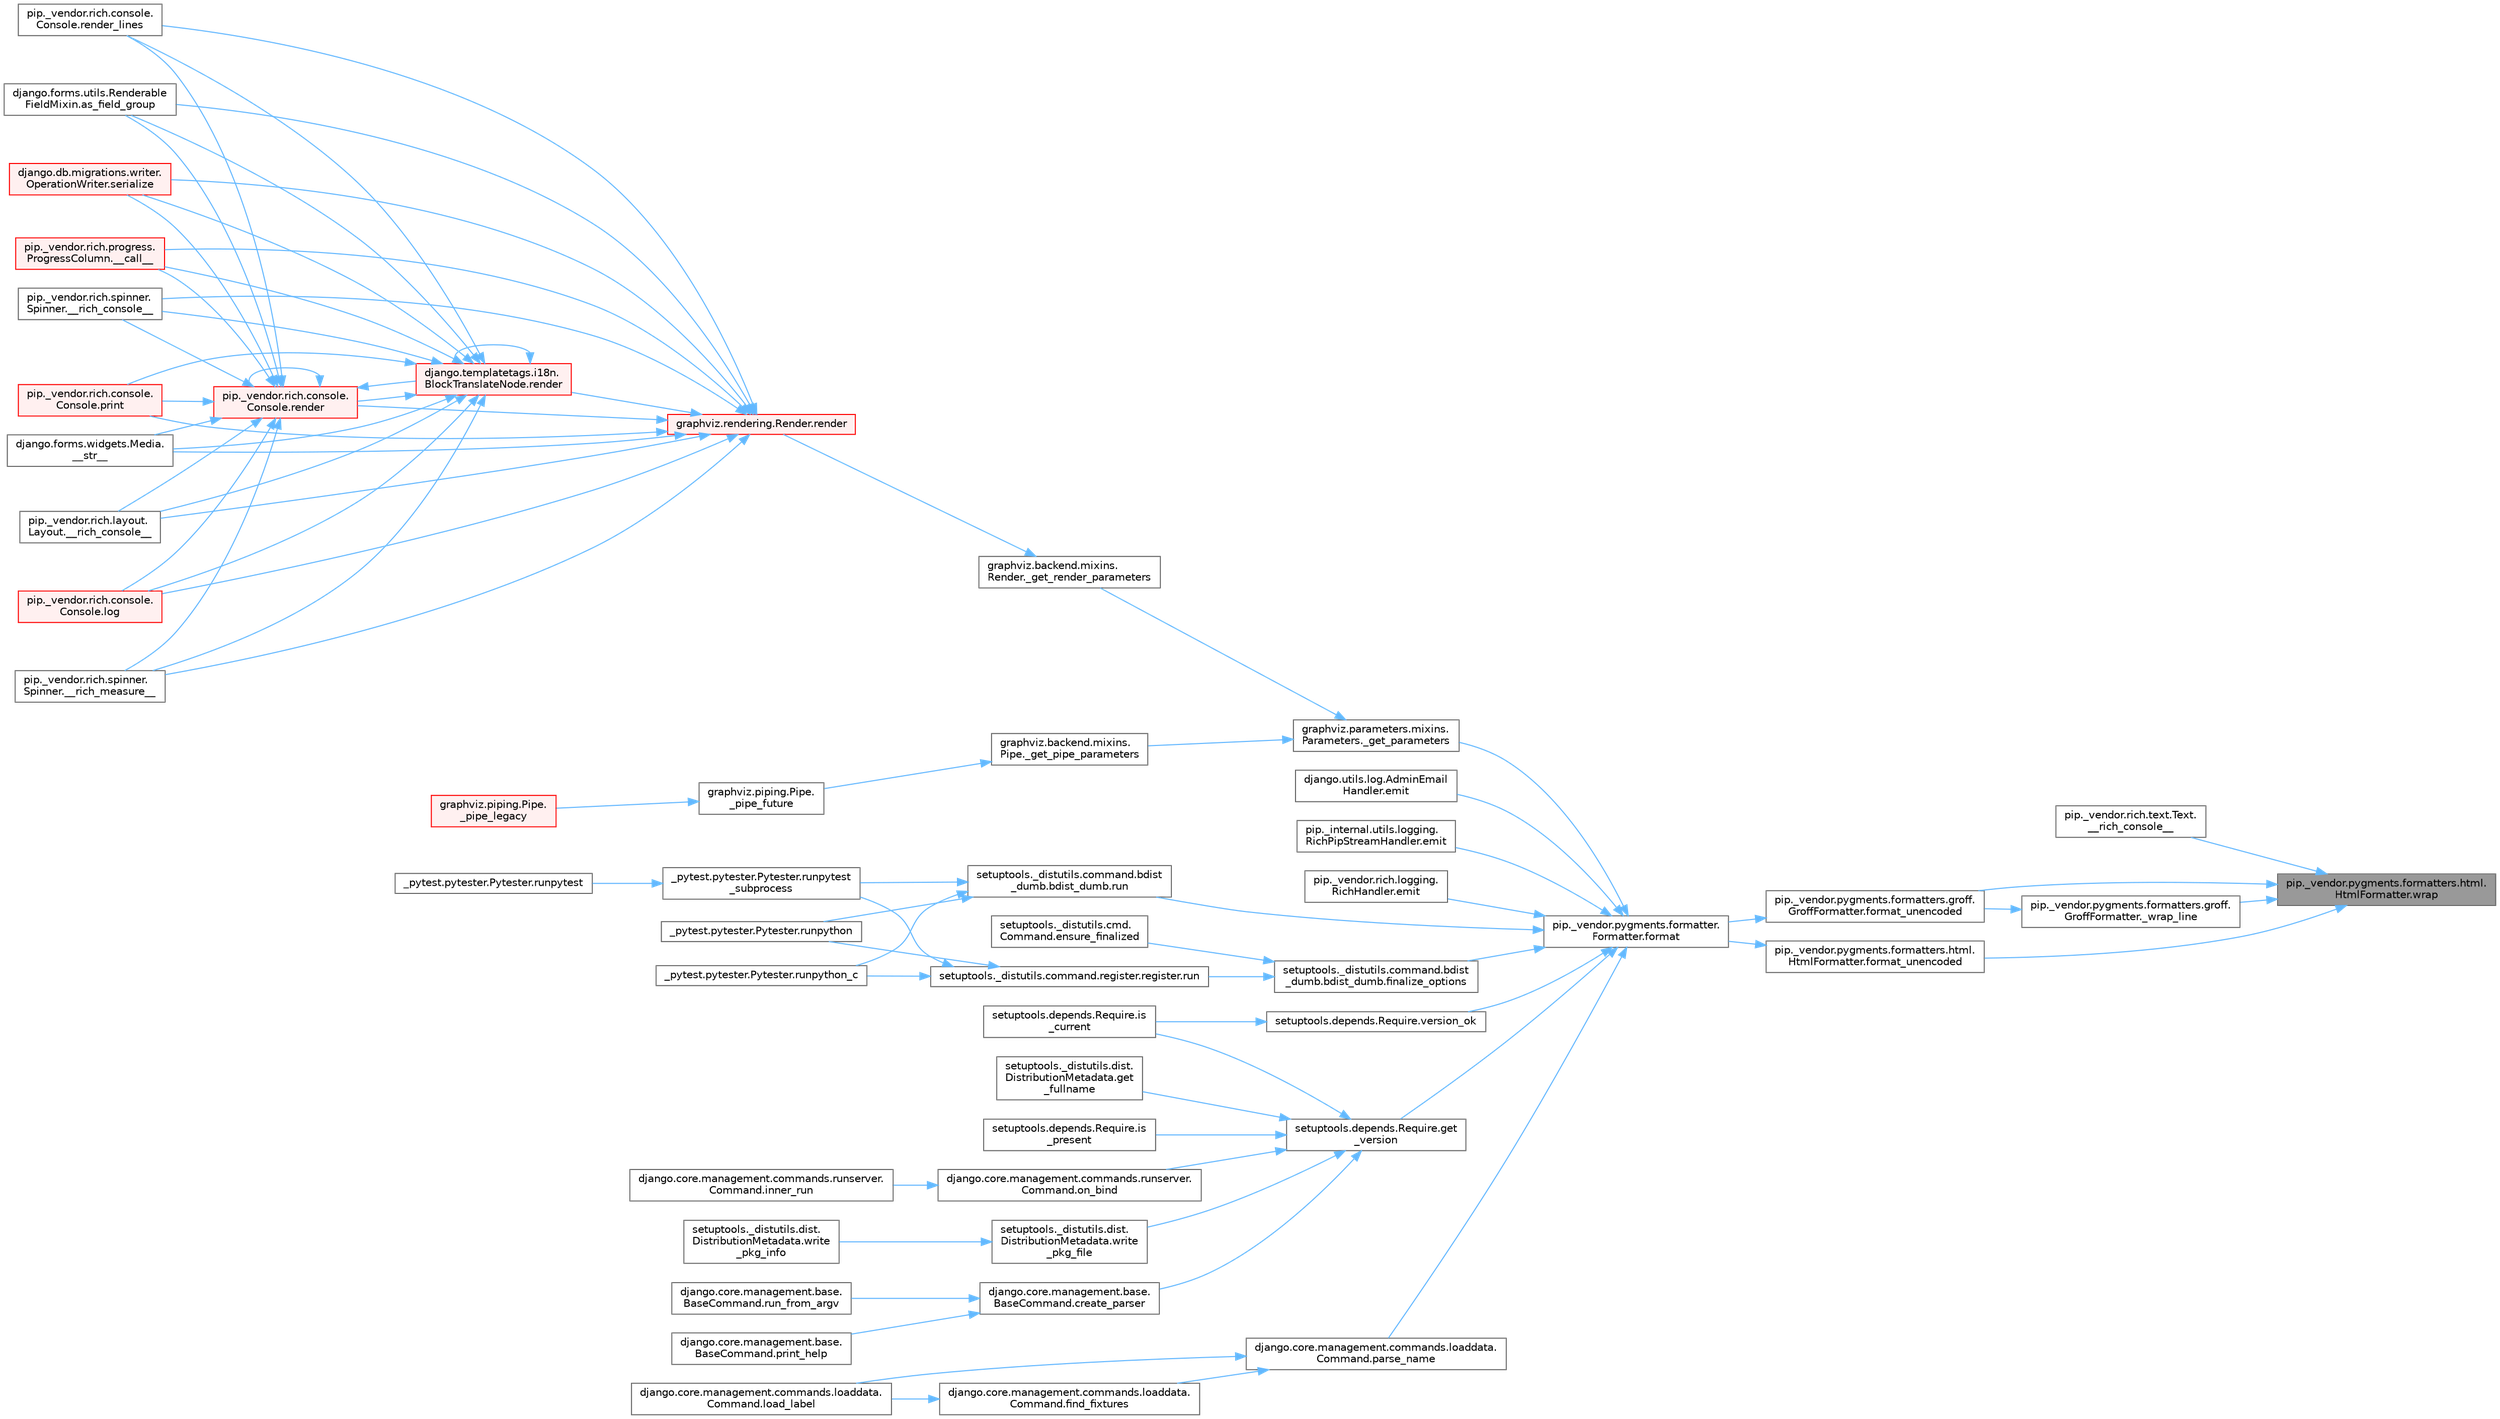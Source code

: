 digraph "pip._vendor.pygments.formatters.html.HtmlFormatter.wrap"
{
 // LATEX_PDF_SIZE
  bgcolor="transparent";
  edge [fontname=Helvetica,fontsize=10,labelfontname=Helvetica,labelfontsize=10];
  node [fontname=Helvetica,fontsize=10,shape=box,height=0.2,width=0.4];
  rankdir="RL";
  Node1 [id="Node000001",label="pip._vendor.pygments.formatters.html.\lHtmlFormatter.wrap",height=0.2,width=0.4,color="gray40", fillcolor="grey60", style="filled", fontcolor="black",tooltip=" "];
  Node1 -> Node2 [id="edge1_Node000001_Node000002",dir="back",color="steelblue1",style="solid",tooltip=" "];
  Node2 [id="Node000002",label="pip._vendor.rich.text.Text.\l__rich_console__",height=0.2,width=0.4,color="grey40", fillcolor="white", style="filled",URL="$classpip_1_1__vendor_1_1rich_1_1text_1_1_text.html#abf1ba85df0af2025a4778a2915a09b37",tooltip=" "];
  Node1 -> Node3 [id="edge2_Node000001_Node000003",dir="back",color="steelblue1",style="solid",tooltip=" "];
  Node3 [id="Node000003",label="pip._vendor.pygments.formatters.groff.\lGroffFormatter._wrap_line",height=0.2,width=0.4,color="grey40", fillcolor="white", style="filled",URL="$classpip_1_1__vendor_1_1pygments_1_1formatters_1_1groff_1_1_groff_formatter.html#aae3ca36de9a248c3cbe687eb0a4a5095",tooltip=" "];
  Node3 -> Node4 [id="edge3_Node000003_Node000004",dir="back",color="steelblue1",style="solid",tooltip=" "];
  Node4 [id="Node000004",label="pip._vendor.pygments.formatters.groff.\lGroffFormatter.format_unencoded",height=0.2,width=0.4,color="grey40", fillcolor="white", style="filled",URL="$classpip_1_1__vendor_1_1pygments_1_1formatters_1_1groff_1_1_groff_formatter.html#a7cf1f01b75aa6d5b579dcef32ae2ef8f",tooltip=" "];
  Node4 -> Node5 [id="edge4_Node000004_Node000005",dir="back",color="steelblue1",style="solid",tooltip=" "];
  Node5 [id="Node000005",label="pip._vendor.pygments.formatter.\lFormatter.format",height=0.2,width=0.4,color="grey40", fillcolor="white", style="filled",URL="$classpip_1_1__vendor_1_1pygments_1_1formatter_1_1_formatter.html#a11054ddaa650b704c79f1ea0500b1e1e",tooltip=" "];
  Node5 -> Node6 [id="edge5_Node000005_Node000006",dir="back",color="steelblue1",style="solid",tooltip=" "];
  Node6 [id="Node000006",label="graphviz.parameters.mixins.\lParameters._get_parameters",height=0.2,width=0.4,color="grey40", fillcolor="white", style="filled",URL="$classgraphviz_1_1parameters_1_1mixins_1_1_parameters.html#afbdb3248258e4e956d5a7a5f70e60b27",tooltip=" "];
  Node6 -> Node7 [id="edge6_Node000006_Node000007",dir="back",color="steelblue1",style="solid",tooltip=" "];
  Node7 [id="Node000007",label="graphviz.backend.mixins.\lPipe._get_pipe_parameters",height=0.2,width=0.4,color="grey40", fillcolor="white", style="filled",URL="$classgraphviz_1_1backend_1_1mixins_1_1_pipe.html#a71c9b0c3410eae1975141f6c7774a1a0",tooltip=" "];
  Node7 -> Node8 [id="edge7_Node000007_Node000008",dir="back",color="steelblue1",style="solid",tooltip=" "];
  Node8 [id="Node000008",label="graphviz.piping.Pipe.\l_pipe_future",height=0.2,width=0.4,color="grey40", fillcolor="white", style="filled",URL="$classgraphviz_1_1piping_1_1_pipe.html#af8e945601764f6c1340dc13ff7606aab",tooltip=" "];
  Node8 -> Node9 [id="edge8_Node000008_Node000009",dir="back",color="steelblue1",style="solid",tooltip=" "];
  Node9 [id="Node000009",label="graphviz.piping.Pipe.\l_pipe_legacy",height=0.2,width=0.4,color="red", fillcolor="#FFF0F0", style="filled",URL="$classgraphviz_1_1piping_1_1_pipe.html#a6632f0bdcb84b91daead31b26b79b528",tooltip=" "];
  Node6 -> Node14 [id="edge9_Node000006_Node000014",dir="back",color="steelblue1",style="solid",tooltip=" "];
  Node14 [id="Node000014",label="graphviz.backend.mixins.\lRender._get_render_parameters",height=0.2,width=0.4,color="grey40", fillcolor="white", style="filled",URL="$classgraphviz_1_1backend_1_1mixins_1_1_render.html#aedbcb99d10d2133f71d5f6671cbe257b",tooltip=" "];
  Node14 -> Node15 [id="edge10_Node000014_Node000015",dir="back",color="steelblue1",style="solid",tooltip=" "];
  Node15 [id="Node000015",label="graphviz.rendering.Render.render",height=0.2,width=0.4,color="red", fillcolor="#FFF0F0", style="filled",URL="$classgraphviz_1_1rendering_1_1_render.html#a0249d6538d64a6b59b1bed64d4636456",tooltip=" "];
  Node15 -> Node16 [id="edge11_Node000015_Node000016",dir="back",color="steelblue1",style="solid",tooltip=" "];
  Node16 [id="Node000016",label="pip._vendor.rich.progress.\lProgressColumn.__call__",height=0.2,width=0.4,color="red", fillcolor="#FFF0F0", style="filled",URL="$classpip_1_1__vendor_1_1rich_1_1progress_1_1_progress_column.html#ae0c399be74222f949edb0fa5324cf6ea",tooltip=" "];
  Node15 -> Node19 [id="edge12_Node000015_Node000019",dir="back",color="steelblue1",style="solid",tooltip=" "];
  Node19 [id="Node000019",label="pip._vendor.rich.layout.\lLayout.__rich_console__",height=0.2,width=0.4,color="grey40", fillcolor="white", style="filled",URL="$classpip_1_1__vendor_1_1rich_1_1layout_1_1_layout.html#ac39cb3d17d2b0324ee1b0dada41a3ebd",tooltip=" "];
  Node15 -> Node20 [id="edge13_Node000015_Node000020",dir="back",color="steelblue1",style="solid",tooltip=" "];
  Node20 [id="Node000020",label="pip._vendor.rich.spinner.\lSpinner.__rich_console__",height=0.2,width=0.4,color="grey40", fillcolor="white", style="filled",URL="$classpip_1_1__vendor_1_1rich_1_1spinner_1_1_spinner.html#a6883d8dced19ac48d4dfc74f776357fd",tooltip=" "];
  Node15 -> Node21 [id="edge14_Node000015_Node000021",dir="back",color="steelblue1",style="solid",tooltip=" "];
  Node21 [id="Node000021",label="pip._vendor.rich.spinner.\lSpinner.__rich_measure__",height=0.2,width=0.4,color="grey40", fillcolor="white", style="filled",URL="$classpip_1_1__vendor_1_1rich_1_1spinner_1_1_spinner.html#a89745682c823c44a31bae8e8d07869f5",tooltip=" "];
  Node15 -> Node22 [id="edge15_Node000015_Node000022",dir="back",color="steelblue1",style="solid",tooltip=" "];
  Node22 [id="Node000022",label="django.forms.widgets.Media.\l__str__",height=0.2,width=0.4,color="grey40", fillcolor="white", style="filled",URL="$classdjango_1_1forms_1_1widgets_1_1_media.html#ae1651710548a7d9f14f036d035012d21",tooltip=" "];
  Node15 -> Node23 [id="edge16_Node000015_Node000023",dir="back",color="steelblue1",style="solid",tooltip=" "];
  Node23 [id="Node000023",label="django.forms.utils.Renderable\lFieldMixin.as_field_group",height=0.2,width=0.4,color="grey40", fillcolor="white", style="filled",URL="$classdjango_1_1forms_1_1utils_1_1_renderable_field_mixin.html#a1e9a1b4f790ea694431554267fd5d74c",tooltip=" "];
  Node15 -> Node24 [id="edge17_Node000015_Node000024",dir="back",color="steelblue1",style="solid",tooltip=" "];
  Node24 [id="Node000024",label="pip._vendor.rich.console.\lConsole.log",height=0.2,width=0.4,color="red", fillcolor="#FFF0F0", style="filled",URL="$classpip_1_1__vendor_1_1rich_1_1console_1_1_console.html#af9c77e39f9413fc2b134c60cfa23b0f1",tooltip=" "];
  Node15 -> Node445 [id="edge18_Node000015_Node000445",dir="back",color="steelblue1",style="solid",tooltip=" "];
  Node445 [id="Node000445",label="pip._vendor.rich.console.\lConsole.print",height=0.2,width=0.4,color="red", fillcolor="#FFF0F0", style="filled",URL="$classpip_1_1__vendor_1_1rich_1_1console_1_1_console.html#af954370cdbb49236b597f2c11064549d",tooltip=" "];
  Node15 -> Node892 [id="edge19_Node000015_Node000892",dir="back",color="steelblue1",style="solid",tooltip=" "];
  Node892 [id="Node000892",label="django.templatetags.i18n.\lBlockTranslateNode.render",height=0.2,width=0.4,color="red", fillcolor="#FFF0F0", style="filled",URL="$classdjango_1_1templatetags_1_1i18n_1_1_block_translate_node.html#aaf05bebfd02c1c4b676387ada0357832",tooltip=" "];
  Node892 -> Node16 [id="edge20_Node000892_Node000016",dir="back",color="steelblue1",style="solid",tooltip=" "];
  Node892 -> Node19 [id="edge21_Node000892_Node000019",dir="back",color="steelblue1",style="solid",tooltip=" "];
  Node892 -> Node20 [id="edge22_Node000892_Node000020",dir="back",color="steelblue1",style="solid",tooltip=" "];
  Node892 -> Node21 [id="edge23_Node000892_Node000021",dir="back",color="steelblue1",style="solid",tooltip=" "];
  Node892 -> Node22 [id="edge24_Node000892_Node000022",dir="back",color="steelblue1",style="solid",tooltip=" "];
  Node892 -> Node23 [id="edge25_Node000892_Node000023",dir="back",color="steelblue1",style="solid",tooltip=" "];
  Node892 -> Node24 [id="edge26_Node000892_Node000024",dir="back",color="steelblue1",style="solid",tooltip=" "];
  Node892 -> Node445 [id="edge27_Node000892_Node000445",dir="back",color="steelblue1",style="solid",tooltip=" "];
  Node892 -> Node892 [id="edge28_Node000892_Node000892",dir="back",color="steelblue1",style="solid",tooltip=" "];
  Node892 -> Node893 [id="edge29_Node000892_Node000893",dir="back",color="steelblue1",style="solid",tooltip=" "];
  Node893 [id="Node000893",label="pip._vendor.rich.console.\lConsole.render",height=0.2,width=0.4,color="red", fillcolor="#FFF0F0", style="filled",URL="$classpip_1_1__vendor_1_1rich_1_1console_1_1_console.html#a9551b8254c573105adde80622393a938",tooltip=" "];
  Node893 -> Node16 [id="edge30_Node000893_Node000016",dir="back",color="steelblue1",style="solid",tooltip=" "];
  Node893 -> Node19 [id="edge31_Node000893_Node000019",dir="back",color="steelblue1",style="solid",tooltip=" "];
  Node893 -> Node20 [id="edge32_Node000893_Node000020",dir="back",color="steelblue1",style="solid",tooltip=" "];
  Node893 -> Node21 [id="edge33_Node000893_Node000021",dir="back",color="steelblue1",style="solid",tooltip=" "];
  Node893 -> Node22 [id="edge34_Node000893_Node000022",dir="back",color="steelblue1",style="solid",tooltip=" "];
  Node893 -> Node23 [id="edge35_Node000893_Node000023",dir="back",color="steelblue1",style="solid",tooltip=" "];
  Node893 -> Node24 [id="edge36_Node000893_Node000024",dir="back",color="steelblue1",style="solid",tooltip=" "];
  Node893 -> Node445 [id="edge37_Node000893_Node000445",dir="back",color="steelblue1",style="solid",tooltip=" "];
  Node893 -> Node892 [id="edge38_Node000893_Node000892",dir="back",color="steelblue1",style="solid",tooltip=" "];
  Node893 -> Node893 [id="edge39_Node000893_Node000893",dir="back",color="steelblue1",style="solid",tooltip=" "];
  Node893 -> Node894 [id="edge40_Node000893_Node000894",dir="back",color="steelblue1",style="solid",tooltip=" "];
  Node894 [id="Node000894",label="pip._vendor.rich.console.\lConsole.render_lines",height=0.2,width=0.4,color="grey40", fillcolor="white", style="filled",URL="$classpip_1_1__vendor_1_1rich_1_1console_1_1_console.html#a5818808a49db20c5bee6986425f96f14",tooltip=" "];
  Node893 -> Node895 [id="edge41_Node000893_Node000895",dir="back",color="steelblue1",style="solid",tooltip=" "];
  Node895 [id="Node000895",label="django.db.migrations.writer.\lOperationWriter.serialize",height=0.2,width=0.4,color="red", fillcolor="#FFF0F0", style="filled",URL="$classdjango_1_1db_1_1migrations_1_1writer_1_1_operation_writer.html#a866e8d13e1c54a35d74e9a6b0383b2f8",tooltip=" "];
  Node892 -> Node894 [id="edge42_Node000892_Node000894",dir="back",color="steelblue1",style="solid",tooltip=" "];
  Node892 -> Node895 [id="edge43_Node000892_Node000895",dir="back",color="steelblue1",style="solid",tooltip=" "];
  Node15 -> Node893 [id="edge44_Node000015_Node000893",dir="back",color="steelblue1",style="solid",tooltip=" "];
  Node15 -> Node894 [id="edge45_Node000015_Node000894",dir="back",color="steelblue1",style="solid",tooltip=" "];
  Node15 -> Node895 [id="edge46_Node000015_Node000895",dir="back",color="steelblue1",style="solid",tooltip=" "];
  Node5 -> Node938 [id="edge47_Node000005_Node000938",dir="back",color="steelblue1",style="solid",tooltip=" "];
  Node938 [id="Node000938",label="django.utils.log.AdminEmail\lHandler.emit",height=0.2,width=0.4,color="grey40", fillcolor="white", style="filled",URL="$classdjango_1_1utils_1_1log_1_1_admin_email_handler.html#a11349fead71eaec84d4aff34a8deb666",tooltip=" "];
  Node5 -> Node939 [id="edge48_Node000005_Node000939",dir="back",color="steelblue1",style="solid",tooltip=" "];
  Node939 [id="Node000939",label="pip._internal.utils.logging.\lRichPipStreamHandler.emit",height=0.2,width=0.4,color="grey40", fillcolor="white", style="filled",URL="$classpip_1_1__internal_1_1utils_1_1logging_1_1_rich_pip_stream_handler.html#ad9f05ef5ca9f8e35a17f0786341ede5e",tooltip=" "];
  Node5 -> Node940 [id="edge49_Node000005_Node000940",dir="back",color="steelblue1",style="solid",tooltip=" "];
  Node940 [id="Node000940",label="pip._vendor.rich.logging.\lRichHandler.emit",height=0.2,width=0.4,color="grey40", fillcolor="white", style="filled",URL="$classpip_1_1__vendor_1_1rich_1_1logging_1_1_rich_handler.html#ab4cb212e118c85f22366e22bc4a7d0fc",tooltip=" "];
  Node5 -> Node941 [id="edge50_Node000005_Node000941",dir="back",color="steelblue1",style="solid",tooltip=" "];
  Node941 [id="Node000941",label="setuptools._distutils.command.bdist\l_dumb.bdist_dumb.finalize_options",height=0.2,width=0.4,color="grey40", fillcolor="white", style="filled",URL="$classsetuptools_1_1__distutils_1_1command_1_1bdist__dumb_1_1bdist__dumb.html#a5c59784dbb6b042d048b222bf21b617b",tooltip=" "];
  Node941 -> Node116 [id="edge51_Node000941_Node000116",dir="back",color="steelblue1",style="solid",tooltip=" "];
  Node116 [id="Node000116",label="setuptools._distutils.cmd.\lCommand.ensure_finalized",height=0.2,width=0.4,color="grey40", fillcolor="white", style="filled",URL="$classsetuptools_1_1__distutils_1_1cmd_1_1_command.html#a3d586ca13afbfed87a11872fd15515ab",tooltip=" "];
  Node941 -> Node117 [id="edge52_Node000941_Node000117",dir="back",color="steelblue1",style="solid",tooltip=" "];
  Node117 [id="Node000117",label="setuptools._distutils.command.register.register.run",height=0.2,width=0.4,color="grey40", fillcolor="white", style="filled",URL="$classsetuptools_1_1__distutils_1_1command_1_1register_1_1register.html#a2c04b126757f477c907033d7f3d0e169",tooltip=" "];
  Node117 -> Node118 [id="edge53_Node000117_Node000118",dir="back",color="steelblue1",style="solid",tooltip=" "];
  Node118 [id="Node000118",label="_pytest.pytester.Pytester.runpytest\l_subprocess",height=0.2,width=0.4,color="grey40", fillcolor="white", style="filled",URL="$class__pytest_1_1pytester_1_1_pytester.html#a59323c6d6a1469a1206f1c0b8fce99c9",tooltip=" "];
  Node118 -> Node119 [id="edge54_Node000118_Node000119",dir="back",color="steelblue1",style="solid",tooltip=" "];
  Node119 [id="Node000119",label="_pytest.pytester.Pytester.runpytest",height=0.2,width=0.4,color="grey40", fillcolor="white", style="filled",URL="$class__pytest_1_1pytester_1_1_pytester.html#a2765db48ffe1b8853581d711ff43a87b",tooltip=" "];
  Node117 -> Node120 [id="edge55_Node000117_Node000120",dir="back",color="steelblue1",style="solid",tooltip=" "];
  Node120 [id="Node000120",label="_pytest.pytester.Pytester.runpython",height=0.2,width=0.4,color="grey40", fillcolor="white", style="filled",URL="$class__pytest_1_1pytester_1_1_pytester.html#a4e0c539507f15fd333cf618faf9687ef",tooltip=" "];
  Node117 -> Node121 [id="edge56_Node000117_Node000121",dir="back",color="steelblue1",style="solid",tooltip=" "];
  Node121 [id="Node000121",label="_pytest.pytester.Pytester.runpython_c",height=0.2,width=0.4,color="grey40", fillcolor="white", style="filled",URL="$class__pytest_1_1pytester_1_1_pytester.html#aea789acfe206d9c40d9a6bf54a337f2a",tooltip=" "];
  Node5 -> Node942 [id="edge57_Node000005_Node000942",dir="back",color="steelblue1",style="solid",tooltip=" "];
  Node942 [id="Node000942",label="setuptools.depends.Require.get\l_version",height=0.2,width=0.4,color="grey40", fillcolor="white", style="filled",URL="$classsetuptools_1_1depends_1_1_require.html#a4046ad4155f80d85057e4ccd6a41dc00",tooltip=" "];
  Node942 -> Node943 [id="edge58_Node000942_Node000943",dir="back",color="steelblue1",style="solid",tooltip=" "];
  Node943 [id="Node000943",label="django.core.management.base.\lBaseCommand.create_parser",height=0.2,width=0.4,color="grey40", fillcolor="white", style="filled",URL="$classdjango_1_1core_1_1management_1_1base_1_1_base_command.html#ae878e488f18d67acf1037a7e2db5b478",tooltip=" "];
  Node943 -> Node944 [id="edge59_Node000943_Node000944",dir="back",color="steelblue1",style="solid",tooltip=" "];
  Node944 [id="Node000944",label="django.core.management.base.\lBaseCommand.print_help",height=0.2,width=0.4,color="grey40", fillcolor="white", style="filled",URL="$classdjango_1_1core_1_1management_1_1base_1_1_base_command.html#a9f81b6c52db3a2b0a123ca7bdd0ee819",tooltip=" "];
  Node943 -> Node350 [id="edge60_Node000943_Node000350",dir="back",color="steelblue1",style="solid",tooltip=" "];
  Node350 [id="Node000350",label="django.core.management.base.\lBaseCommand.run_from_argv",height=0.2,width=0.4,color="grey40", fillcolor="white", style="filled",URL="$classdjango_1_1core_1_1management_1_1base_1_1_base_command.html#a6c1cc5fc9ec35d268e45ebaadd2ac4a7",tooltip=" "];
  Node942 -> Node945 [id="edge61_Node000942_Node000945",dir="back",color="steelblue1",style="solid",tooltip=" "];
  Node945 [id="Node000945",label="setuptools._distutils.dist.\lDistributionMetadata.get\l_fullname",height=0.2,width=0.4,color="grey40", fillcolor="white", style="filled",URL="$classsetuptools_1_1__distutils_1_1dist_1_1_distribution_metadata.html#ab7420b68c460cd9eb85694a8be6ee524",tooltip=" "];
  Node942 -> Node946 [id="edge62_Node000942_Node000946",dir="back",color="steelblue1",style="solid",tooltip=" "];
  Node946 [id="Node000946",label="setuptools.depends.Require.is\l_current",height=0.2,width=0.4,color="grey40", fillcolor="white", style="filled",URL="$classsetuptools_1_1depends_1_1_require.html#a81f55cdf6880a438b636542f06b9485a",tooltip=" "];
  Node942 -> Node947 [id="edge63_Node000942_Node000947",dir="back",color="steelblue1",style="solid",tooltip=" "];
  Node947 [id="Node000947",label="setuptools.depends.Require.is\l_present",height=0.2,width=0.4,color="grey40", fillcolor="white", style="filled",URL="$classsetuptools_1_1depends_1_1_require.html#a3ab4975a6b46661ed70950dae37ed79c",tooltip=" "];
  Node942 -> Node948 [id="edge64_Node000942_Node000948",dir="back",color="steelblue1",style="solid",tooltip=" "];
  Node948 [id="Node000948",label="django.core.management.commands.runserver.\lCommand.on_bind",height=0.2,width=0.4,color="grey40", fillcolor="white", style="filled",URL="$classdjango_1_1core_1_1management_1_1commands_1_1runserver_1_1_command.html#a9be890479e656b71da83b03cd9adc584",tooltip=" "];
  Node948 -> Node949 [id="edge65_Node000948_Node000949",dir="back",color="steelblue1",style="solid",tooltip=" "];
  Node949 [id="Node000949",label="django.core.management.commands.runserver.\lCommand.inner_run",height=0.2,width=0.4,color="grey40", fillcolor="white", style="filled",URL="$classdjango_1_1core_1_1management_1_1commands_1_1runserver_1_1_command.html#acfb4f8a23c7de4b2d14ba1acbe99e76c",tooltip=" "];
  Node942 -> Node642 [id="edge66_Node000942_Node000642",dir="back",color="steelblue1",style="solid",tooltip=" "];
  Node642 [id="Node000642",label="setuptools._distutils.dist.\lDistributionMetadata.write\l_pkg_file",height=0.2,width=0.4,color="grey40", fillcolor="white", style="filled",URL="$classsetuptools_1_1__distutils_1_1dist_1_1_distribution_metadata.html#a2a55009e9d487a82234459fb242f4be0",tooltip=" "];
  Node642 -> Node643 [id="edge67_Node000642_Node000643",dir="back",color="steelblue1",style="solid",tooltip=" "];
  Node643 [id="Node000643",label="setuptools._distutils.dist.\lDistributionMetadata.write\l_pkg_info",height=0.2,width=0.4,color="grey40", fillcolor="white", style="filled",URL="$classsetuptools_1_1__distutils_1_1dist_1_1_distribution_metadata.html#a0f62394989fd40fc4215cb7e4250fcfb",tooltip=" "];
  Node5 -> Node950 [id="edge68_Node000005_Node000950",dir="back",color="steelblue1",style="solid",tooltip=" "];
  Node950 [id="Node000950",label="django.core.management.commands.loaddata.\lCommand.parse_name",height=0.2,width=0.4,color="grey40", fillcolor="white", style="filled",URL="$classdjango_1_1core_1_1management_1_1commands_1_1loaddata_1_1_command.html#aac6fd16700a70d972d7cafd0bcf5d5aa",tooltip=" "];
  Node950 -> Node951 [id="edge69_Node000950_Node000951",dir="back",color="steelblue1",style="solid",tooltip=" "];
  Node951 [id="Node000951",label="django.core.management.commands.loaddata.\lCommand.find_fixtures",height=0.2,width=0.4,color="grey40", fillcolor="white", style="filled",URL="$classdjango_1_1core_1_1management_1_1commands_1_1loaddata_1_1_command.html#ae13127621bcc44cf1fdc0029ed204022",tooltip=" "];
  Node951 -> Node952 [id="edge70_Node000951_Node000952",dir="back",color="steelblue1",style="solid",tooltip=" "];
  Node952 [id="Node000952",label="django.core.management.commands.loaddata.\lCommand.load_label",height=0.2,width=0.4,color="grey40", fillcolor="white", style="filled",URL="$classdjango_1_1core_1_1management_1_1commands_1_1loaddata_1_1_command.html#a94197296f84aacd90df47924a21709f7",tooltip=" "];
  Node950 -> Node952 [id="edge71_Node000950_Node000952",dir="back",color="steelblue1",style="solid",tooltip=" "];
  Node5 -> Node953 [id="edge72_Node000005_Node000953",dir="back",color="steelblue1",style="solid",tooltip=" "];
  Node953 [id="Node000953",label="setuptools._distutils.command.bdist\l_dumb.bdist_dumb.run",height=0.2,width=0.4,color="grey40", fillcolor="white", style="filled",URL="$classsetuptools_1_1__distutils_1_1command_1_1bdist__dumb_1_1bdist__dumb.html#a1ddf2b2f2332fed447e1f22a0cf6e129",tooltip=" "];
  Node953 -> Node118 [id="edge73_Node000953_Node000118",dir="back",color="steelblue1",style="solid",tooltip=" "];
  Node953 -> Node120 [id="edge74_Node000953_Node000120",dir="back",color="steelblue1",style="solid",tooltip=" "];
  Node953 -> Node121 [id="edge75_Node000953_Node000121",dir="back",color="steelblue1",style="solid",tooltip=" "];
  Node5 -> Node954 [id="edge76_Node000005_Node000954",dir="back",color="steelblue1",style="solid",tooltip=" "];
  Node954 [id="Node000954",label="setuptools.depends.Require.version_ok",height=0.2,width=0.4,color="grey40", fillcolor="white", style="filled",URL="$classsetuptools_1_1depends_1_1_require.html#ac295f5deb6934eda74031b692cdd1678",tooltip=" "];
  Node954 -> Node946 [id="edge77_Node000954_Node000946",dir="back",color="steelblue1",style="solid",tooltip=" "];
  Node1 -> Node4 [id="edge78_Node000001_Node000004",dir="back",color="steelblue1",style="solid",tooltip=" "];
  Node1 -> Node513 [id="edge79_Node000001_Node000513",dir="back",color="steelblue1",style="solid",tooltip=" "];
  Node513 [id="Node000513",label="pip._vendor.pygments.formatters.html.\lHtmlFormatter.format_unencoded",height=0.2,width=0.4,color="grey40", fillcolor="white", style="filled",URL="$classpip_1_1__vendor_1_1pygments_1_1formatters_1_1html_1_1_html_formatter.html#a296a51115f9ec5f6663333a86e0df5b0",tooltip=" "];
  Node513 -> Node5 [id="edge80_Node000513_Node000005",dir="back",color="steelblue1",style="solid",tooltip=" "];
}
